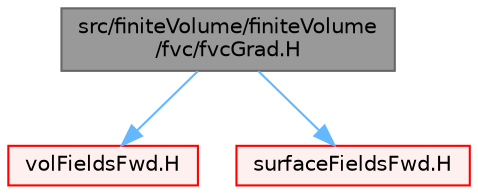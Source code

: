 digraph "src/finiteVolume/finiteVolume/fvc/fvcGrad.H"
{
 // LATEX_PDF_SIZE
  bgcolor="transparent";
  edge [fontname=Helvetica,fontsize=10,labelfontname=Helvetica,labelfontsize=10];
  node [fontname=Helvetica,fontsize=10,shape=box,height=0.2,width=0.4];
  Node1 [id="Node000001",label="src/finiteVolume/finiteVolume\l/fvc/fvcGrad.H",height=0.2,width=0.4,color="gray40", fillcolor="grey60", style="filled", fontcolor="black",tooltip="Calculate the gradient of the given field."];
  Node1 -> Node2 [id="edge1_Node000001_Node000002",color="steelblue1",style="solid",tooltip=" "];
  Node2 [id="Node000002",label="volFieldsFwd.H",height=0.2,width=0.4,color="red", fillcolor="#FFF0F0", style="filled",URL="$volFieldsFwd_8H.html",tooltip="Forwards and collection of common volume field types."];
  Node1 -> Node128 [id="edge2_Node000001_Node000128",color="steelblue1",style="solid",tooltip=" "];
  Node128 [id="Node000128",label="surfaceFieldsFwd.H",height=0.2,width=0.4,color="red", fillcolor="#FFF0F0", style="filled",URL="$surfaceFieldsFwd_8H.html",tooltip=" "];
}
